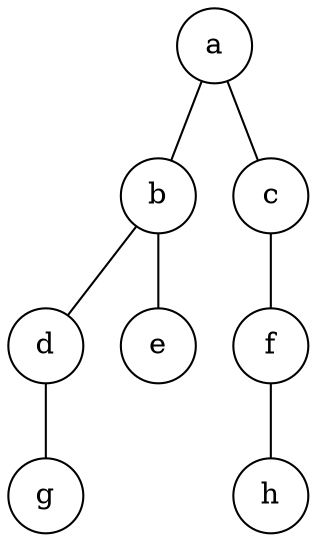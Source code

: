graph {
	graph [bb="0,0,144,252"];
	node [label="\N",
		shape=circle
	];
	a	[height=0.5,
		pos="99,234",
		width=0.5];
	b	[height=0.5,
		pos="72,162",
		width=0.5];
	a -- b	[pos="92.738,216.76 88.376,205.46 82.583,190.44 78.228,179.15"];
	c	[height=0.5,
		pos="126,162",
		width=0.5];
	a -- c	[pos="105.26,216.76 109.62,205.46 115.42,190.44 119.77,179.15",
		side=R];
	d	[height=0.5,
		pos="18,90",
		width=0.5];
	b -- d	[pos="61.331,147.17 51.864,134.9 38.107,117.06 28.646,104.8"];
	e	[height=0.5,
		pos="72,90",
		width=0.5];
	b -- e	[pos="72,143.7 72,132.85 72,118.92 72,108.1",
		side=R];
	g	[height=0.5,
		pos="18,18",
		width=0.5];
	d -- g	[pos="18,71.697 18,60.846 18,46.917 18,36.104",
		side=R];
	f	[height=0.5,
		pos="126,90",
		width=0.5];
	c -- f	[pos="126,143.7 126,132.85 126,118.92 126,108.1",
		side=R];
	h	[height=0.5,
		pos="126,18",
		width=0.5];
	f -- h	[pos="126,71.697 126,60.846 126,46.917 126,36.104",
		side=L];
}
